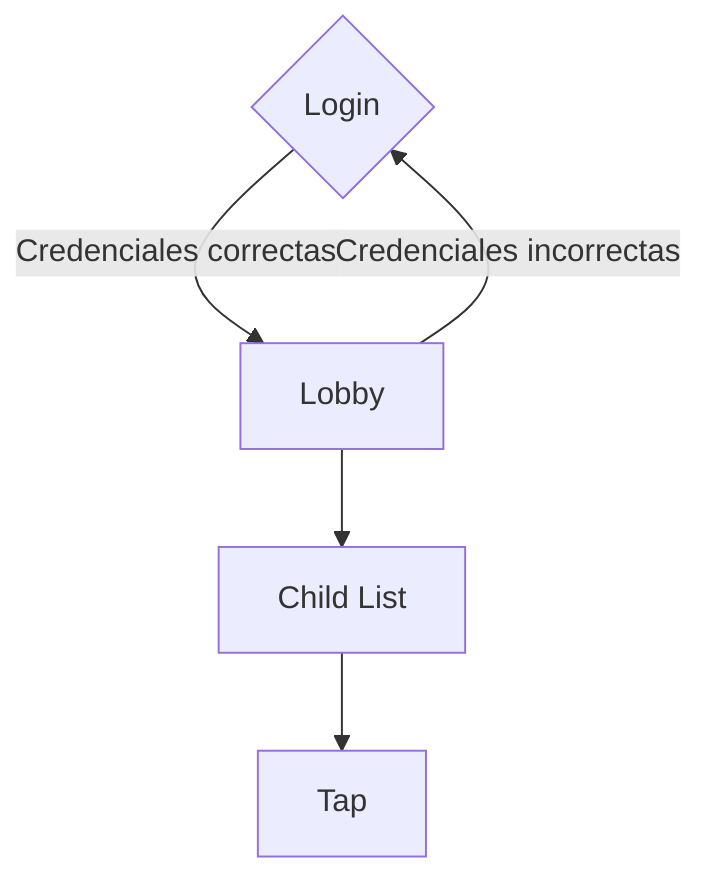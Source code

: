 flowchart TB;
    B{Login}
    D --> |Credenciales incorrectas| B
    B --> |Credenciales correctas|D[Lobby]
    D --> E[Child List]
    E --> T[Tap]